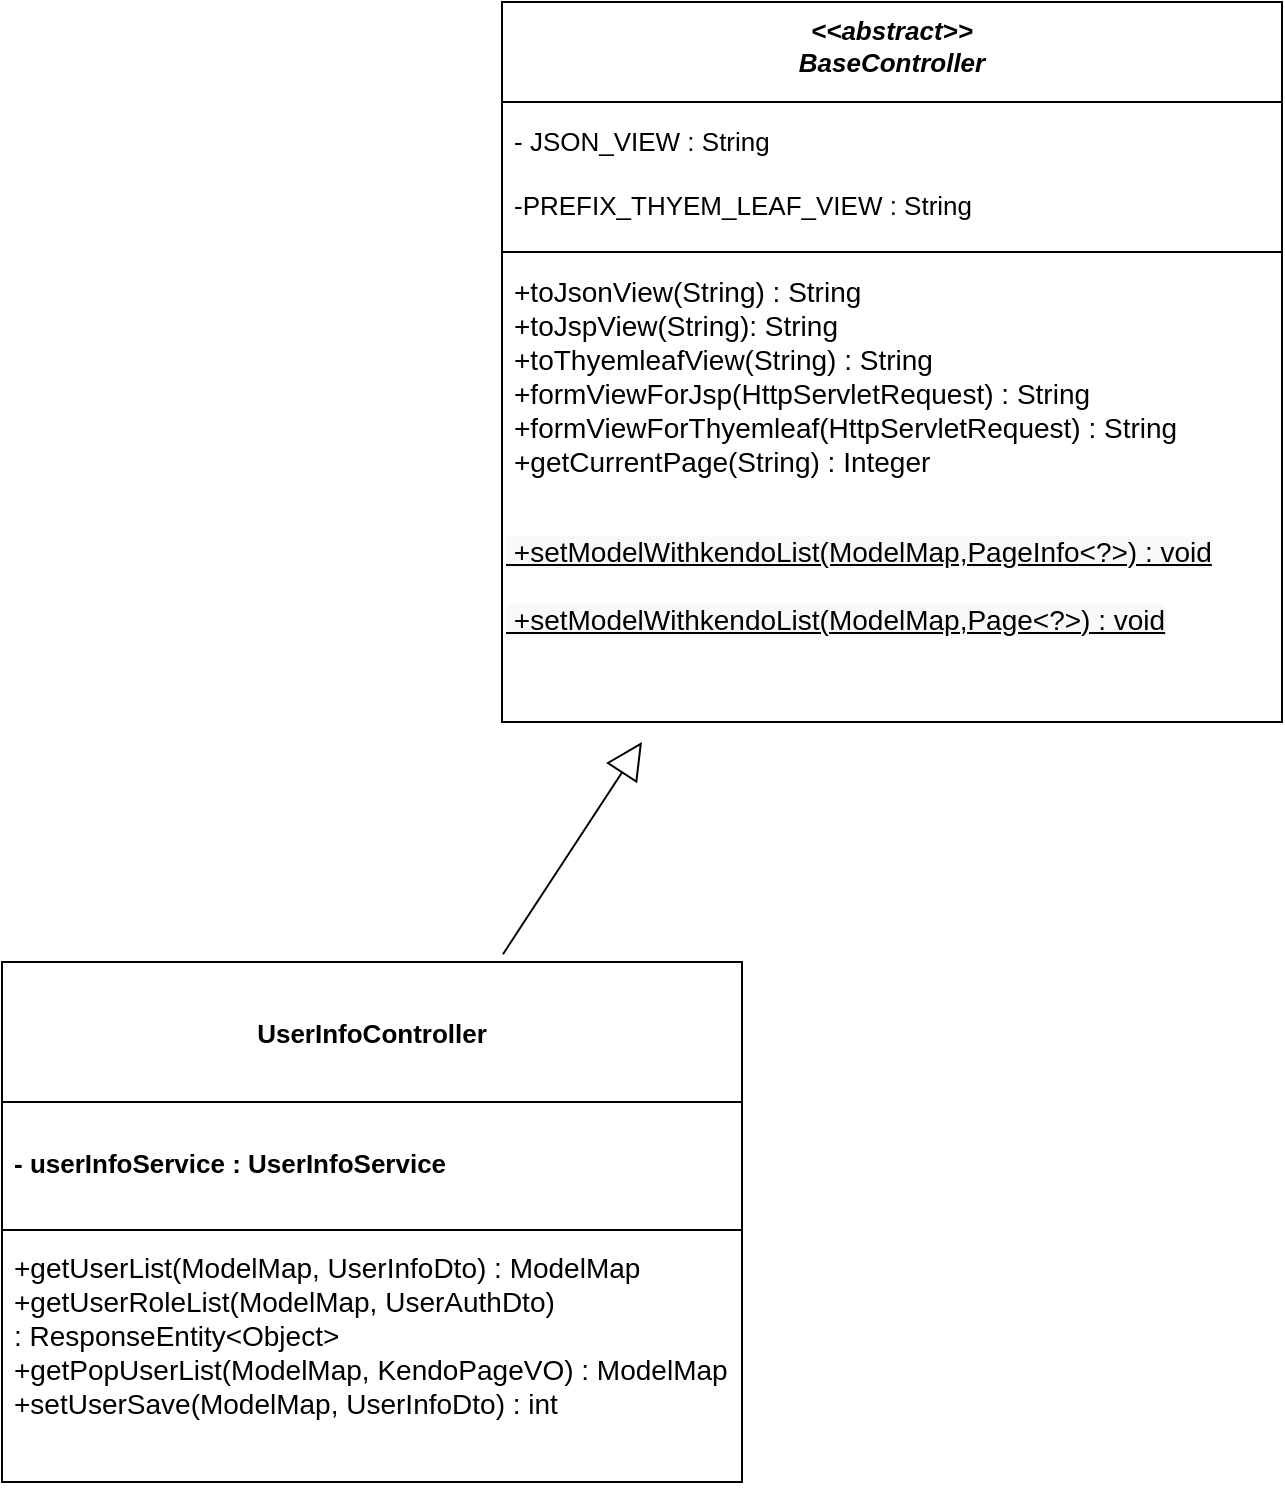 <mxfile version="17.2.4" type="github"><diagram id="5qba4FfLZ8HYJdbQvuyF" name="Page-1"><mxGraphModel dx="1374" dy="794" grid="1" gridSize="10" guides="1" tooltips="1" connect="1" arrows="1" fold="1" page="1" pageScale="1" pageWidth="1920" pageHeight="1200" math="0" shadow="0"><root><mxCell id="0"/><mxCell id="1" parent="0"/><mxCell id="pFuFgz-WHhLCR6n6L1xY-14" value="&lt;&lt;abstract&gt;&gt;&#10;BaseController&#10;" style="swimlane;fontStyle=3;align=center;verticalAlign=top;childLayout=stackLayout;horizontal=1;startSize=50;horizontalStack=0;resizeParent=1;resizeParentMax=0;resizeLast=0;collapsible=1;marginBottom=0;fontSize=13;" parent="1" vertex="1"><mxGeometry x="470" y="100" width="390" height="360" as="geometry"><mxRectangle x="90" y="40" width="120" height="30" as="alternateBounds"/></mxGeometry></mxCell><mxCell id="pFuFgz-WHhLCR6n6L1xY-15" value="- JSON_VIEW : String&#10;&#10;-PREFIX_THYEM_LEAF_VIEW : String" style="text;strokeColor=none;fillColor=none;align=left;verticalAlign=middle;spacingLeft=4;spacingRight=4;overflow=hidden;rotatable=0;points=[[0,0.5],[1,0.5]];portConstraint=eastwest;fontSize=13;" parent="pFuFgz-WHhLCR6n6L1xY-14" vertex="1"><mxGeometry y="50" width="390" height="70" as="geometry"/></mxCell><mxCell id="pFuFgz-WHhLCR6n6L1xY-16" value="" style="line;strokeWidth=1;fillColor=none;align=left;verticalAlign=middle;spacingTop=-1;spacingLeft=3;spacingRight=3;rotatable=0;labelPosition=right;points=[];portConstraint=eastwest;" parent="pFuFgz-WHhLCR6n6L1xY-14" vertex="1"><mxGeometry y="120" width="390" height="10" as="geometry"/></mxCell><mxCell id="pFuFgz-WHhLCR6n6L1xY-17" value="+toJsonView(String) : String&#10;+toJspView(String): String&#10;+toThyemleafView(String) : String&#10;+formViewForJsp(HttpServletRequest) : String&#10;+formViewForThyemleaf(HttpServletRequest) : String&#10;+getCurrentPage(String) : Integer&#10;&#10;" style="text;strokeColor=none;fillColor=none;align=left;verticalAlign=top;spacingLeft=4;spacingRight=4;overflow=hidden;rotatable=0;points=[[0,0.5],[1,0.5]];portConstraint=eastwest;fontSize=14;fontStyle=0" parent="pFuFgz-WHhLCR6n6L1xY-14" vertex="1"><mxGeometry y="130" width="390" height="130" as="geometry"/></mxCell><mxCell id="pFuFgz-WHhLCR6n6L1xY-43" value="&lt;span style=&quot;color: rgb(0 , 0 , 0) ; font-family: &amp;#34;helvetica&amp;#34; ; font-size: 14px ; font-style: normal ; font-weight: 400 ; letter-spacing: normal ; text-indent: 0px ; text-transform: none ; word-spacing: 0px ; background-color: rgb(248 , 249 , 250) ; display: inline ; float: none&quot;&gt;&amp;nbsp;+setModelWithkendoList(ModelMap,PageInfo&amp;lt;?&amp;gt;) : void&lt;/span&gt;&lt;br style=&quot;padding: 0px ; margin: 0px ; color: rgb(0 , 0 , 0) ; font-family: &amp;#34;helvetica&amp;#34; ; font-size: 14px ; font-style: normal ; font-weight: 400 ; letter-spacing: normal ; text-indent: 0px ; text-transform: none ; word-spacing: 0px ; background-color: rgb(248 , 249 , 250)&quot;&gt;&lt;br style=&quot;padding: 0px ; margin: 0px ; color: rgb(0 , 0 , 0) ; font-family: &amp;#34;helvetica&amp;#34; ; font-size: 14px ; font-style: normal ; font-weight: 400 ; letter-spacing: normal ; text-indent: 0px ; text-transform: none ; word-spacing: 0px ; background-color: rgb(248 , 249 , 250)&quot;&gt;&lt;span style=&quot;color: rgb(0 , 0 , 0) ; font-family: &amp;#34;helvetica&amp;#34; ; font-size: 14px ; font-style: normal ; font-weight: 400 ; letter-spacing: normal ; text-indent: 0px ; text-transform: none ; word-spacing: 0px ; background-color: rgb(248 , 249 , 250) ; display: inline ; float: none&quot;&gt;&amp;nbsp;+setModelWithkendoList(ModelMap,Page&amp;lt;?&amp;gt;) : void&lt;/span&gt;" style="text;whiteSpace=wrap;html=1;fontSize=14;fontStyle=4;align=left;verticalAlign=top;" parent="pFuFgz-WHhLCR6n6L1xY-14" vertex="1"><mxGeometry y="260" width="390" height="100" as="geometry"/></mxCell><mxCell id="pFuFgz-WHhLCR6n6L1xY-34" value="UserInfoController" style="swimlane;fontStyle=1;align=center;verticalAlign=middle;childLayout=stackLayout;horizontal=1;startSize=70;horizontalStack=0;resizeParent=1;resizeParentMax=0;resizeLast=0;collapsible=1;marginBottom=0;fontSize=13;" parent="1" vertex="1"><mxGeometry x="220" y="580" width="370" height="260" as="geometry"/></mxCell><mxCell id="pFuFgz-WHhLCR6n6L1xY-35" value="- userInfoService : UserInfoService" style="text;strokeColor=none;fillColor=none;align=left;verticalAlign=middle;spacingLeft=4;spacingRight=4;overflow=hidden;rotatable=0;points=[[0,0.5],[1,0.5]];portConstraint=eastwest;fontSize=13;fontStyle=1" parent="pFuFgz-WHhLCR6n6L1xY-34" vertex="1"><mxGeometry y="70" width="370" height="60" as="geometry"/></mxCell><mxCell id="pFuFgz-WHhLCR6n6L1xY-36" value="" style="line;strokeWidth=1;fillColor=none;align=left;verticalAlign=middle;spacingTop=-1;spacingLeft=3;spacingRight=3;rotatable=0;labelPosition=right;points=[];portConstraint=eastwest;fontSize=13;" parent="pFuFgz-WHhLCR6n6L1xY-34" vertex="1"><mxGeometry y="130" width="370" height="8" as="geometry"/></mxCell><mxCell id="pFuFgz-WHhLCR6n6L1xY-37" value="+getUserList(ModelMap, UserInfoDto) : ModelMap&#10;+getUserRoleList(ModelMap, UserAuthDto) &#10;: ResponseEntity&lt;Object&gt;&#10;+getPopUserList(ModelMap, KendoPageVO) : ModelMap&#10;+setUserSave(ModelMap, UserInfoDto) : int" style="text;strokeColor=none;fillColor=none;align=left;verticalAlign=top;spacingLeft=4;spacingRight=4;overflow=hidden;rotatable=0;points=[[0,0.5],[1,0.5]];portConstraint=eastwest;fontSize=14;" parent="pFuFgz-WHhLCR6n6L1xY-34" vertex="1"><mxGeometry y="138" width="370" height="122" as="geometry"/></mxCell><mxCell id="pFuFgz-WHhLCR6n6L1xY-44" value="" style="endArrow=block;endSize=16;endFill=0;html=1;rounded=0;fontSize=14;exitX=0.677;exitY=-0.015;exitDx=0;exitDy=0;exitPerimeter=0;" parent="1" source="pFuFgz-WHhLCR6n6L1xY-34" edge="1"><mxGeometry x="0.258" y="49" width="160" relative="1" as="geometry"><mxPoint x="400" y="500" as="sourcePoint"/><mxPoint x="540" y="470" as="targetPoint"/><Array as="points"/><mxPoint as="offset"/></mxGeometry></mxCell></root></mxGraphModel></diagram></mxfile>